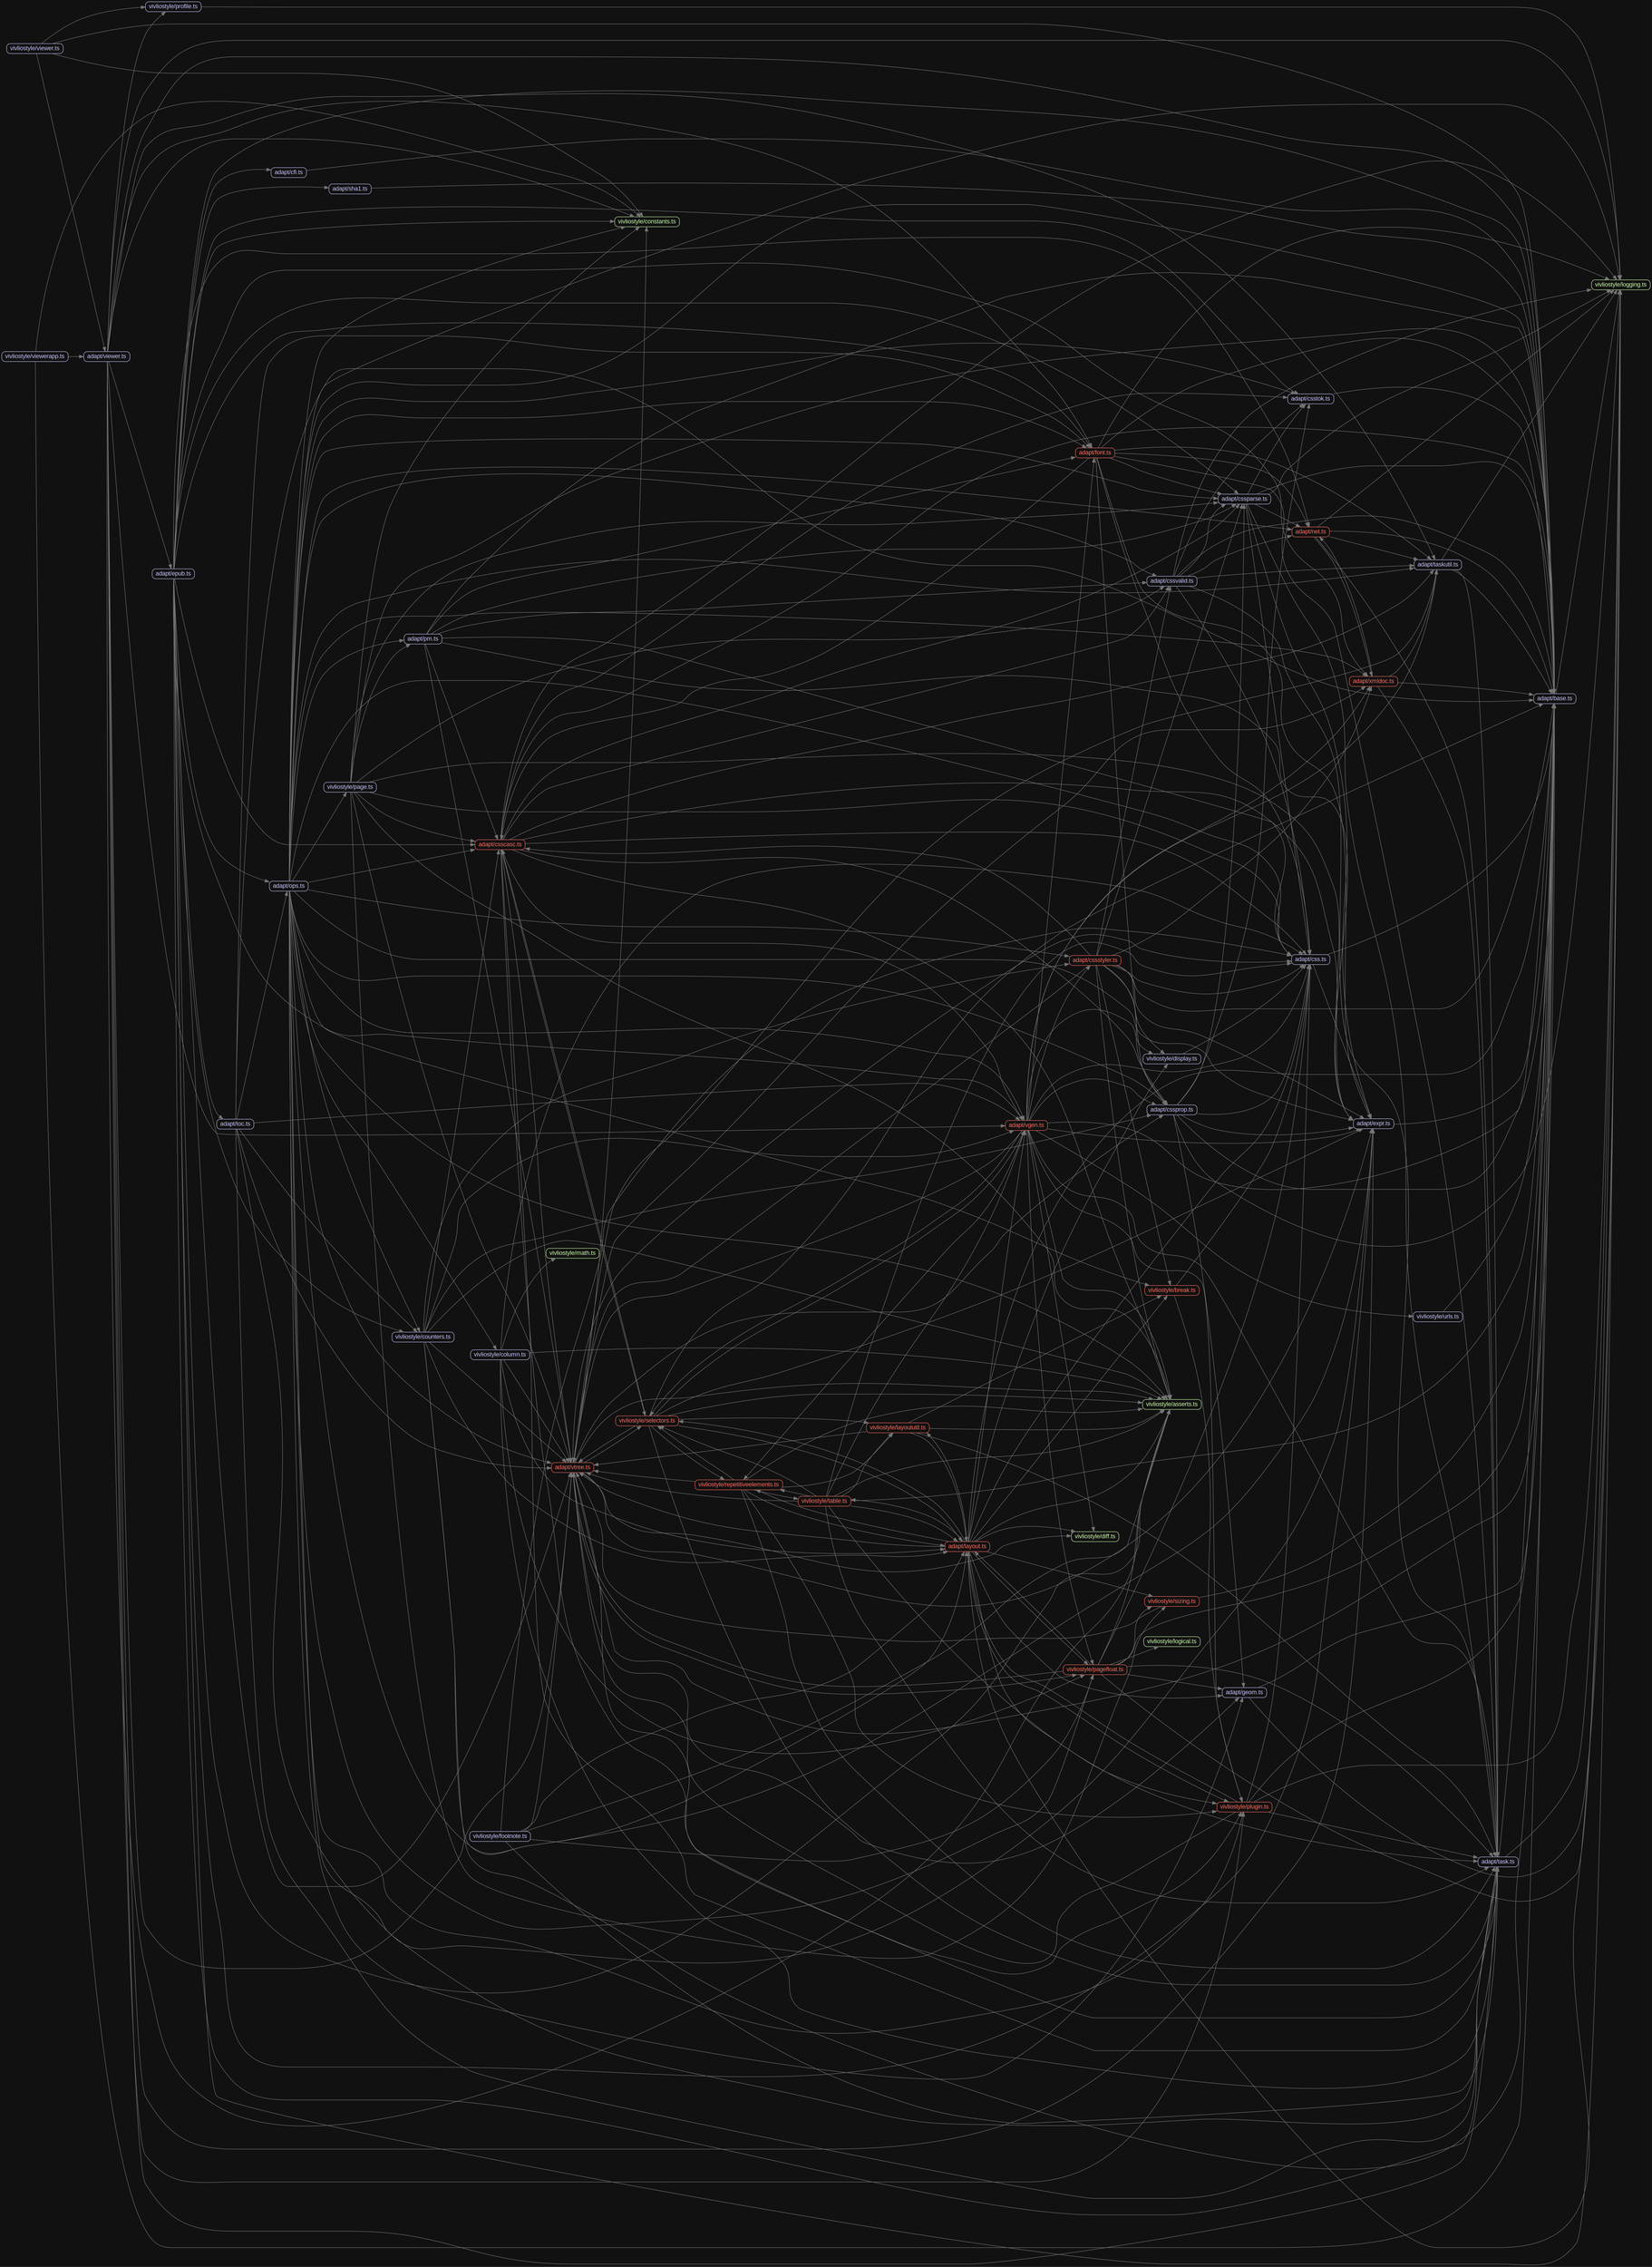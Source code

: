 digraph G {
  graph [
    rankdir = "LR",
    layout = "dot",
    overlap = false,
    splines = true,
    bgcolor = "#111111",
  ];

  edge [
    color = "#757575",
  ];

  node [
    color = "#c6c5fe",
    shape = "box",
    style = "rounded",
    fontcolor = "#c6c5fe",
    fontname = "Arial",
    fontsize = 14,
    height = 0,
  ];

  "adapt/base.ts";
  "vivliostyle/logging.ts" [color = "#cfffac", fontcolor = "#cfffac"];
  "adapt/cfi.ts";
  "adapt/css.ts";
  "adapt/expr.ts";
  "adapt/csscasc.ts" [color = "#ff6c60", fontcolor = "#ff6c60"];
  "adapt/cssparse.ts";
  "adapt/cssprop.ts";
  "adapt/csstok.ts";
  "adapt/cssvalid.ts";
  "adapt/task.ts";
  "adapt/taskutil.ts";
  "adapt/vtree.ts" [color = "#ff6c60", fontcolor = "#ff6c60"];
  "vivliostyle/asserts.ts" [color = "#cfffac", fontcolor = "#cfffac"];
  "vivliostyle/plugin.ts" [color = "#ff6c60", fontcolor = "#ff6c60"];
  "vivliostyle/selectors.ts" [color = "#ff6c60", fontcolor = "#ff6c60"];
  "adapt/net.ts" [color = "#ff6c60", fontcolor = "#ff6c60"];
  "adapt/geom.ts";
  "adapt/cssstyler.ts" [color = "#ff6c60", fontcolor = "#ff6c60"];
  "adapt/xmldoc.ts" [color = "#ff6c60", fontcolor = "#ff6c60"];
  "vivliostyle/break.ts" [color = "#ff6c60", fontcolor = "#ff6c60"];
  "vivliostyle/display.ts";
  "adapt/epub.ts";
  "adapt/font.ts" [color = "#ff6c60", fontcolor = "#ff6c60"];
  "adapt/ops.ts";
  "adapt/sha1.ts";
  "adapt/toc.ts";
  "adapt/vgen.ts" [color = "#ff6c60", fontcolor = "#ff6c60"];
  "vivliostyle/constants.ts" [color = "#cfffac", fontcolor = "#cfffac"];
  "vivliostyle/counters.ts";
  "adapt/layout.ts" [color = "#ff6c60", fontcolor = "#ff6c60"];
  "vivliostyle/diff.ts" [color = "#cfffac", fontcolor = "#cfffac"];
  "vivliostyle/layoututil.ts" [color = "#ff6c60", fontcolor = "#ff6c60"];
  "vivliostyle/pagefloat.ts" [color = "#ff6c60", fontcolor = "#ff6c60"];
  "vivliostyle/repetitiveelements.ts" [color = "#ff6c60", fontcolor = "#ff6c60"];
  "vivliostyle/sizing.ts" [color = "#ff6c60", fontcolor = "#ff6c60"];
  "vivliostyle/table.ts" [color = "#ff6c60", fontcolor = "#ff6c60"];
  "adapt/pm.ts";
  "vivliostyle/column.ts";
  "vivliostyle/page.ts";
  "vivliostyle/urls.ts";
  "adapt/viewer.ts";
  "vivliostyle/profile.ts";
  "vivliostyle/math.ts" [color = "#cfffac", fontcolor = "#cfffac"];
  "vivliostyle/footnote.ts";
  "vivliostyle/logical.ts" [color = "#cfffac", fontcolor = "#cfffac"];
  "vivliostyle/viewer.ts";
  "vivliostyle/viewerapp.ts";
  "adapt/base.ts" -> "vivliostyle/logging.ts";
  "adapt/cfi.ts" -> "adapt/base.ts";
  "adapt/css.ts" -> "adapt/base.ts";
  "adapt/css.ts" -> "adapt/expr.ts";
  "adapt/csscasc.ts" -> "adapt/base.ts";
  "adapt/csscasc.ts" -> "adapt/css.ts";
  "adapt/csscasc.ts" -> "adapt/cssparse.ts";
  "adapt/csscasc.ts" -> "adapt/cssprop.ts";
  "adapt/csscasc.ts" -> "adapt/csstok.ts";
  "adapt/csscasc.ts" -> "adapt/cssvalid.ts";
  "adapt/csscasc.ts" -> "adapt/expr.ts";
  "adapt/csscasc.ts" -> "adapt/task.ts";
  "adapt/csscasc.ts" -> "adapt/taskutil.ts";
  "adapt/csscasc.ts" -> "adapt/vtree.ts";
  "adapt/csscasc.ts" -> "vivliostyle/asserts.ts";
  "adapt/csscasc.ts" -> "vivliostyle/logging.ts";
  "adapt/csscasc.ts" -> "vivliostyle/plugin.ts";
  "adapt/csscasc.ts" -> "vivliostyle/selectors.ts";
  "adapt/cssparse.ts" -> "adapt/base.ts";
  "adapt/cssparse.ts" -> "adapt/css.ts";
  "adapt/cssparse.ts" -> "adapt/csstok.ts";
  "adapt/cssparse.ts" -> "adapt/expr.ts";
  "adapt/cssparse.ts" -> "adapt/net.ts";
  "adapt/cssparse.ts" -> "adapt/task.ts";
  "adapt/cssparse.ts" -> "vivliostyle/logging.ts";
  "adapt/cssprop.ts" -> "adapt/base.ts";
  "adapt/cssprop.ts" -> "adapt/css.ts";
  "adapt/cssprop.ts" -> "adapt/cssparse.ts";
  "adapt/cssprop.ts" -> "adapt/csstok.ts";
  "adapt/cssprop.ts" -> "adapt/expr.ts";
  "adapt/cssprop.ts" -> "adapt/geom.ts";
  "adapt/cssprop.ts" -> "vivliostyle/logging.ts";
  "adapt/cssstyler.ts" -> "adapt/base.ts";
  "adapt/cssstyler.ts" -> "adapt/css.ts";
  "adapt/cssstyler.ts" -> "adapt/csscasc.ts";
  "adapt/cssstyler.ts" -> "adapt/cssparse.ts";
  "adapt/cssstyler.ts" -> "adapt/cssprop.ts";
  "adapt/cssstyler.ts" -> "adapt/cssvalid.ts";
  "adapt/cssstyler.ts" -> "adapt/expr.ts";
  "adapt/cssstyler.ts" -> "adapt/vtree.ts";
  "adapt/cssstyler.ts" -> "adapt/xmldoc.ts";
  "adapt/cssstyler.ts" -> "vivliostyle/asserts.ts";
  "adapt/cssstyler.ts" -> "vivliostyle/break.ts";
  "adapt/cssstyler.ts" -> "vivliostyle/display.ts";
  "adapt/csstok.ts" -> "adapt/base.ts";
  "adapt/cssvalid.ts" -> "adapt/base.ts";
  "adapt/cssvalid.ts" -> "adapt/css.ts";
  "adapt/cssvalid.ts" -> "adapt/cssparse.ts";
  "adapt/cssvalid.ts" -> "adapt/csstok.ts";
  "adapt/cssvalid.ts" -> "adapt/net.ts";
  "adapt/cssvalid.ts" -> "adapt/task.ts";
  "adapt/cssvalid.ts" -> "adapt/taskutil.ts";
  "adapt/cssvalid.ts" -> "vivliostyle/logging.ts";
  "adapt/epub.ts" -> "adapt/base.ts";
  "adapt/epub.ts" -> "adapt/cfi.ts";
  "adapt/epub.ts" -> "adapt/csscasc.ts";
  "adapt/epub.ts" -> "adapt/cssparse.ts";
  "adapt/epub.ts" -> "adapt/csstok.ts";
  "adapt/epub.ts" -> "adapt/expr.ts";
  "adapt/epub.ts" -> "adapt/font.ts";
  "adapt/epub.ts" -> "adapt/net.ts";
  "adapt/epub.ts" -> "adapt/ops.ts";
  "adapt/epub.ts" -> "adapt/sha1.ts";
  "adapt/epub.ts" -> "adapt/task.ts";
  "adapt/epub.ts" -> "adapt/toc.ts";
  "adapt/epub.ts" -> "adapt/vgen.ts";
  "adapt/epub.ts" -> "adapt/vtree.ts";
  "adapt/epub.ts" -> "adapt/xmldoc.ts";
  "adapt/epub.ts" -> "vivliostyle/asserts.ts";
  "adapt/epub.ts" -> "vivliostyle/constants.ts";
  "adapt/epub.ts" -> "vivliostyle/counters.ts";
  "adapt/epub.ts" -> "vivliostyle/logging.ts";
  "adapt/expr.ts" -> "adapt/base.ts";
  "adapt/font.ts" -> "adapt/base.ts";
  "adapt/font.ts" -> "adapt/css.ts";
  "adapt/font.ts" -> "adapt/csscasc.ts";
  "adapt/font.ts" -> "adapt/cssparse.ts";
  "adapt/font.ts" -> "adapt/cssprop.ts";
  "adapt/font.ts" -> "adapt/expr.ts";
  "adapt/font.ts" -> "adapt/net.ts";
  "adapt/font.ts" -> "adapt/task.ts";
  "adapt/font.ts" -> "adapt/taskutil.ts";
  "adapt/font.ts" -> "vivliostyle/logging.ts";
  "adapt/geom.ts" -> "adapt/base.ts";
  "adapt/geom.ts" -> "vivliostyle/logging.ts";
  "adapt/layout.ts" -> "adapt/base.ts";
  "adapt/layout.ts" -> "adapt/css.ts";
  "adapt/layout.ts" -> "adapt/geom.ts";
  "adapt/layout.ts" -> "adapt/task.ts";
  "adapt/layout.ts" -> "adapt/vgen.ts";
  "adapt/layout.ts" -> "adapt/vtree.ts";
  "adapt/layout.ts" -> "vivliostyle/asserts.ts";
  "adapt/layout.ts" -> "vivliostyle/break.ts";
  "adapt/layout.ts" -> "vivliostyle/diff.ts";
  "adapt/layout.ts" -> "vivliostyle/display.ts";
  "adapt/layout.ts" -> "vivliostyle/layoututil.ts";
  "adapt/layout.ts" -> "vivliostyle/logging.ts";
  "adapt/layout.ts" -> "vivliostyle/pagefloat.ts";
  "adapt/layout.ts" -> "vivliostyle/plugin.ts";
  "adapt/layout.ts" -> "vivliostyle/repetitiveelements.ts";
  "adapt/layout.ts" -> "vivliostyle/selectors.ts";
  "adapt/layout.ts" -> "vivliostyle/sizing.ts";
  "adapt/layout.ts" -> "vivliostyle/table.ts";
  "adapt/net.ts" -> "adapt/base.ts";
  "adapt/net.ts" -> "adapt/task.ts";
  "adapt/net.ts" -> "adapt/taskutil.ts";
  "adapt/net.ts" -> "adapt/xmldoc.ts";
  "adapt/net.ts" -> "vivliostyle/logging.ts";
  "adapt/ops.ts" -> "adapt/base.ts";
  "adapt/ops.ts" -> "adapt/css.ts";
  "adapt/ops.ts" -> "adapt/csscasc.ts";
  "adapt/ops.ts" -> "adapt/cssparse.ts";
  "adapt/ops.ts" -> "adapt/cssprop.ts";
  "adapt/ops.ts" -> "adapt/cssstyler.ts";
  "adapt/ops.ts" -> "adapt/csstok.ts";
  "adapt/ops.ts" -> "adapt/cssvalid.ts";
  "adapt/ops.ts" -> "adapt/expr.ts";
  "adapt/ops.ts" -> "adapt/font.ts";
  "adapt/ops.ts" -> "adapt/geom.ts";
  "adapt/ops.ts" -> "adapt/layout.ts";
  "adapt/ops.ts" -> "adapt/net.ts";
  "adapt/ops.ts" -> "adapt/pm.ts";
  "adapt/ops.ts" -> "adapt/task.ts";
  "adapt/ops.ts" -> "adapt/taskutil.ts";
  "adapt/ops.ts" -> "adapt/vgen.ts";
  "adapt/ops.ts" -> "adapt/vtree.ts";
  "adapt/ops.ts" -> "adapt/xmldoc.ts";
  "adapt/ops.ts" -> "vivliostyle/asserts.ts";
  "adapt/ops.ts" -> "vivliostyle/break.ts";
  "adapt/ops.ts" -> "vivliostyle/column.ts";
  "adapt/ops.ts" -> "vivliostyle/constants.ts";
  "adapt/ops.ts" -> "vivliostyle/counters.ts";
  "adapt/ops.ts" -> "vivliostyle/logging.ts";
  "adapt/ops.ts" -> "vivliostyle/page.ts";
  "adapt/ops.ts" -> "vivliostyle/pagefloat.ts";
  "adapt/ops.ts" -> "vivliostyle/plugin.ts";
  "adapt/pm.ts" -> "adapt/base.ts";
  "adapt/pm.ts" -> "adapt/css.ts";
  "adapt/pm.ts" -> "adapt/csscasc.ts";
  "adapt/pm.ts" -> "adapt/cssparse.ts";
  "adapt/pm.ts" -> "adapt/cssvalid.ts";
  "adapt/pm.ts" -> "adapt/expr.ts";
  "adapt/pm.ts" -> "adapt/font.ts";
  "adapt/pm.ts" -> "adapt/vtree.ts";
  "adapt/sha1.ts" -> "adapt/base.ts";
  "adapt/task.ts" -> "adapt/base.ts";
  "adapt/task.ts" -> "vivliostyle/logging.ts";
  "adapt/taskutil.ts" -> "adapt/base.ts";
  "adapt/taskutil.ts" -> "adapt/task.ts";
  "adapt/taskutil.ts" -> "vivliostyle/logging.ts";
  "adapt/toc.ts" -> "adapt/base.ts";
  "adapt/toc.ts" -> "adapt/expr.ts";
  "adapt/toc.ts" -> "adapt/font.ts";
  "adapt/toc.ts" -> "adapt/ops.ts";
  "adapt/toc.ts" -> "adapt/task.ts";
  "adapt/toc.ts" -> "adapt/vgen.ts";
  "adapt/toc.ts" -> "adapt/vtree.ts";
  "adapt/toc.ts" -> "vivliostyle/counters.ts";
  "adapt/vgen.ts" -> "adapt/base.ts";
  "adapt/vgen.ts" -> "adapt/css.ts";
  "adapt/vgen.ts" -> "adapt/csscasc.ts";
  "adapt/vgen.ts" -> "adapt/cssprop.ts";
  "adapt/vgen.ts" -> "adapt/cssstyler.ts";
  "adapt/vgen.ts" -> "adapt/expr.ts";
  "adapt/vgen.ts" -> "adapt/font.ts";
  "adapt/vgen.ts" -> "adapt/task.ts";
  "adapt/vgen.ts" -> "adapt/taskutil.ts";
  "adapt/vgen.ts" -> "adapt/vtree.ts";
  "adapt/vgen.ts" -> "adapt/xmldoc.ts";
  "adapt/vgen.ts" -> "vivliostyle/asserts.ts";
  "adapt/vgen.ts" -> "vivliostyle/diff.ts";
  "adapt/vgen.ts" -> "vivliostyle/display.ts";
  "adapt/vgen.ts" -> "vivliostyle/pagefloat.ts";
  "adapt/vgen.ts" -> "vivliostyle/plugin.ts";
  "adapt/vgen.ts" -> "vivliostyle/repetitiveelements.ts";
  "adapt/vgen.ts" -> "vivliostyle/selectors.ts";
  "adapt/vgen.ts" -> "vivliostyle/urls.ts";
  "adapt/viewer.ts" -> "adapt/base.ts";
  "adapt/viewer.ts" -> "adapt/epub.ts";
  "adapt/viewer.ts" -> "adapt/expr.ts";
  "adapt/viewer.ts" -> "adapt/font.ts";
  "adapt/viewer.ts" -> "adapt/task.ts";
  "adapt/viewer.ts" -> "adapt/taskutil.ts";
  "adapt/viewer.ts" -> "adapt/vgen.ts";
  "adapt/viewer.ts" -> "adapt/vtree.ts";
  "adapt/viewer.ts" -> "vivliostyle/asserts.ts";
  "adapt/viewer.ts" -> "vivliostyle/constants.ts";
  "adapt/viewer.ts" -> "vivliostyle/logging.ts";
  "adapt/viewer.ts" -> "vivliostyle/plugin.ts";
  "adapt/viewer.ts" -> "vivliostyle/profile.ts";
  "adapt/vtree.ts" -> "adapt/base.ts";
  "adapt/vtree.ts" -> "adapt/css.ts";
  "adapt/vtree.ts" -> "adapt/cssprop.ts";
  "adapt/vtree.ts" -> "adapt/expr.ts";
  "adapt/vtree.ts" -> "adapt/geom.ts";
  "adapt/vtree.ts" -> "adapt/task.ts";
  "adapt/vtree.ts" -> "adapt/taskutil.ts";
  "adapt/vtree.ts" -> "adapt/xmldoc.ts";
  "adapt/vtree.ts" -> "vivliostyle/asserts.ts";
  "adapt/vtree.ts" -> "vivliostyle/constants.ts";
  "adapt/vtree.ts" -> "vivliostyle/diff.ts";
  "adapt/vtree.ts" -> "vivliostyle/pagefloat.ts";
  "adapt/vtree.ts" -> "vivliostyle/selectors.ts";
  "adapt/xmldoc.ts" -> "adapt/base.ts";
  "adapt/xmldoc.ts" -> "adapt/net.ts";
  "adapt/xmldoc.ts" -> "adapt/task.ts";
  "adapt/xmldoc.ts" -> "adapt/taskutil.ts";
  "vivliostyle/break.ts" -> "adapt/css.ts";
  "vivliostyle/break.ts" -> "vivliostyle/plugin.ts";
  "vivliostyle/column.ts" -> "adapt/css.ts";
  "vivliostyle/column.ts" -> "adapt/layout.ts";
  "vivliostyle/column.ts" -> "adapt/task.ts";
  "vivliostyle/column.ts" -> "adapt/vtree.ts";
  "vivliostyle/column.ts" -> "vivliostyle/asserts.ts";
  "vivliostyle/column.ts" -> "vivliostyle/math.ts";
  "vivliostyle/column.ts" -> "vivliostyle/pagefloat.ts";
  "vivliostyle/counters.ts" -> "adapt/base.ts";
  "vivliostyle/counters.ts" -> "adapt/csscasc.ts";
  "vivliostyle/counters.ts" -> "adapt/cssprop.ts";
  "vivliostyle/counters.ts" -> "adapt/cssstyler.ts";
  "vivliostyle/counters.ts" -> "adapt/expr.ts";
  "vivliostyle/counters.ts" -> "adapt/layout.ts";
  "vivliostyle/counters.ts" -> "adapt/vgen.ts";
  "vivliostyle/counters.ts" -> "adapt/vtree.ts";
  "vivliostyle/counters.ts" -> "vivliostyle/asserts.ts";
  "vivliostyle/display.ts" -> "adapt/css.ts";
  "vivliostyle/footnote.ts" -> "adapt/css.ts";
  "vivliostyle/footnote.ts" -> "adapt/layout.ts";
  "vivliostyle/footnote.ts" -> "adapt/task.ts";
  "vivliostyle/footnote.ts" -> "adapt/vtree.ts";
  "vivliostyle/footnote.ts" -> "vivliostyle/asserts.ts";
  "vivliostyle/footnote.ts" -> "vivliostyle/pagefloat.ts";
  "vivliostyle/layoututil.ts" -> "adapt/layout.ts";
  "vivliostyle/layoututil.ts" -> "adapt/task.ts";
  "vivliostyle/layoututil.ts" -> "adapt/vtree.ts";
  "vivliostyle/layoututil.ts" -> "vivliostyle/asserts.ts";
  "vivliostyle/layoututil.ts" -> "vivliostyle/break.ts";
  "vivliostyle/page.ts" -> "adapt/base.ts";
  "vivliostyle/page.ts" -> "adapt/css.ts";
  "vivliostyle/page.ts" -> "adapt/csscasc.ts";
  "vivliostyle/page.ts" -> "adapt/cssparse.ts";
  "vivliostyle/page.ts" -> "adapt/cssvalid.ts";
  "vivliostyle/page.ts" -> "adapt/expr.ts";
  "vivliostyle/page.ts" -> "adapt/pm.ts";
  "vivliostyle/page.ts" -> "adapt/vtree.ts";
  "vivliostyle/page.ts" -> "vivliostyle/asserts.ts";
  "vivliostyle/page.ts" -> "vivliostyle/constants.ts";
  "vivliostyle/page.ts" -> "vivliostyle/sizing.ts";
  "vivliostyle/pagefloat.ts" -> "adapt/base.ts";
  "vivliostyle/pagefloat.ts" -> "adapt/css.ts";
  "vivliostyle/pagefloat.ts" -> "adapt/geom.ts";
  "vivliostyle/pagefloat.ts" -> "adapt/layout.ts";
  "vivliostyle/pagefloat.ts" -> "adapt/task.ts";
  "vivliostyle/pagefloat.ts" -> "adapt/vtree.ts";
  "vivliostyle/pagefloat.ts" -> "vivliostyle/asserts.ts";
  "vivliostyle/pagefloat.ts" -> "vivliostyle/logging.ts";
  "vivliostyle/pagefloat.ts" -> "vivliostyle/logical.ts";
  "vivliostyle/pagefloat.ts" -> "vivliostyle/sizing.ts";
  "vivliostyle/plugin.ts" -> "adapt/base.ts";
  "vivliostyle/plugin.ts" -> "adapt/css.ts";
  "vivliostyle/plugin.ts" -> "adapt/layout.ts";
  "vivliostyle/plugin.ts" -> "adapt/task.ts";
  "vivliostyle/plugin.ts" -> "adapt/vtree.ts";
  "vivliostyle/plugin.ts" -> "vivliostyle/logging.ts";
  "vivliostyle/profile.ts" -> "vivliostyle/logging.ts";
  "vivliostyle/repetitiveelements.ts" -> "adapt/layout.ts";
  "vivliostyle/repetitiveelements.ts" -> "adapt/task.ts";
  "vivliostyle/repetitiveelements.ts" -> "adapt/vtree.ts";
  "vivliostyle/repetitiveelements.ts" -> "vivliostyle/asserts.ts";
  "vivliostyle/repetitiveelements.ts" -> "vivliostyle/layoututil.ts";
  "vivliostyle/repetitiveelements.ts" -> "vivliostyle/plugin.ts";
  "vivliostyle/repetitiveelements.ts" -> "vivliostyle/selectors.ts";
  "vivliostyle/repetitiveelements.ts" -> "vivliostyle/table.ts";
  "vivliostyle/selectors.ts" -> "adapt/base.ts";
  "vivliostyle/selectors.ts" -> "adapt/csscasc.ts";
  "vivliostyle/selectors.ts" -> "adapt/expr.ts";
  "vivliostyle/selectors.ts" -> "adapt/layout.ts";
  "vivliostyle/selectors.ts" -> "adapt/task.ts";
  "vivliostyle/selectors.ts" -> "adapt/vgen.ts";
  "vivliostyle/selectors.ts" -> "adapt/vtree.ts";
  "vivliostyle/selectors.ts" -> "vivliostyle/asserts.ts";
  "vivliostyle/selectors.ts" -> "vivliostyle/layoututil.ts";
  "vivliostyle/selectors.ts" -> "vivliostyle/repetitiveelements.ts";
  "vivliostyle/sizing.ts" -> "adapt/base.ts";
  "vivliostyle/sizing.ts" -> "adapt/vtree.ts";
  "vivliostyle/table.ts" -> "adapt/base.ts";
  "vivliostyle/table.ts" -> "adapt/css.ts";
  "vivliostyle/table.ts" -> "adapt/layout.ts";
  "vivliostyle/table.ts" -> "adapt/task.ts";
  "vivliostyle/table.ts" -> "adapt/vgen.ts";
  "vivliostyle/table.ts" -> "adapt/vtree.ts";
  "vivliostyle/table.ts" -> "vivliostyle/asserts.ts";
  "vivliostyle/table.ts" -> "vivliostyle/layoututil.ts";
  "vivliostyle/table.ts" -> "vivliostyle/plugin.ts";
  "vivliostyle/table.ts" -> "vivliostyle/repetitiveelements.ts";
  "vivliostyle/table.ts" -> "vivliostyle/selectors.ts";
  "vivliostyle/urls.ts" -> "adapt/base.ts";
  "vivliostyle/viewer.ts" -> "adapt/base.ts";
  "vivliostyle/viewer.ts" -> "adapt/viewer.ts";
  "vivliostyle/viewer.ts" -> "vivliostyle/constants.ts";
  "vivliostyle/viewer.ts" -> "vivliostyle/profile.ts";
  "vivliostyle/viewerapp.ts" -> "adapt/base.ts";
  "vivliostyle/viewerapp.ts" -> "adapt/viewer.ts";
  "vivliostyle/viewerapp.ts" -> "vivliostyle/constants.ts";
}
